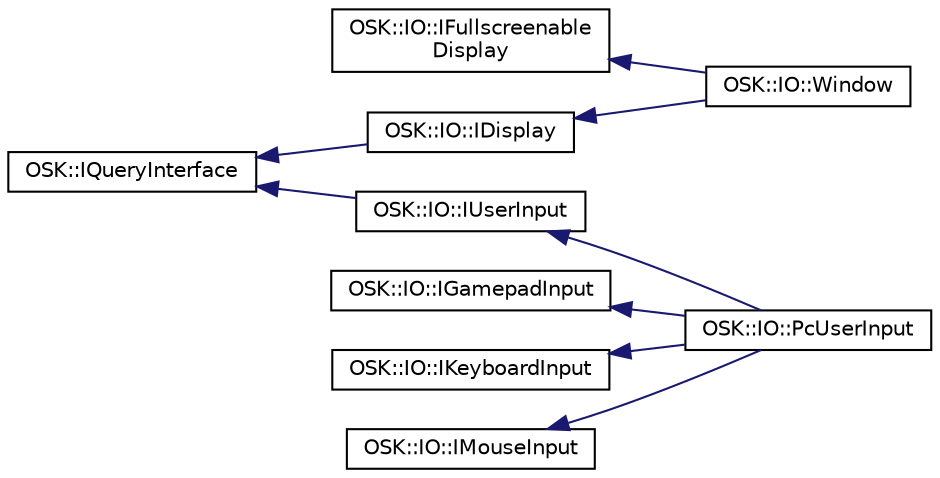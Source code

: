 digraph "Representación gráfica de la clase"
{
 // LATEX_PDF_SIZE
  edge [fontname="Helvetica",fontsize="10",labelfontname="Helvetica",labelfontsize="10"];
  node [fontname="Helvetica",fontsize="10",shape=record];
  rankdir="LR";
  Node0 [label="OSK::IO::IFullscreenable\lDisplay",height=0.2,width=0.4,color="black", fillcolor="white", style="filled",URL="$class_o_s_k_1_1_i_o_1_1_i_fullscreenable_display.html",tooltip="Interfaz que representa un display que puede alternar entre pantalla completa y modo ventana."];
  Node0 -> Node1 [dir="back",color="midnightblue",fontsize="10",style="solid",fontname="Helvetica"];
  Node1 [label="OSK::IO::Window",height=0.2,width=0.4,color="black", fillcolor="white", style="filled",URL="$class_o_s_k_1_1_i_o_1_1_window.html",tooltip="Clase que representa una ventana. En esta ventana se renderizará el juego. También se encarga del inp..."];
  Node6 [label="OSK::IO::IGamepadInput",height=0.2,width=0.4,color="black", fillcolor="white", style="filled",URL="$class_o_s_k_1_1_i_o_1_1_i_gamepad_input.html",tooltip="Interfaz para leer la entrada del usuario a través de uno o varios mandos."];
  Node6 -> Node5 [dir="back",color="midnightblue",fontsize="10",style="solid",fontname="Helvetica"];
  Node5 [label="OSK::IO::PcUserInput",height=0.2,width=0.4,color="black", fillcolor="white", style="filled",URL="$class_o_s_k_1_1_i_o_1_1_pc_user_input.html",tooltip="Input para PC (Windows / Linux / Mac)."];
  Node7 [label="OSK::IO::IKeyboardInput",height=0.2,width=0.4,color="black", fillcolor="white", style="filled",URL="$class_o_s_k_1_1_i_o_1_1_i_keyboard_input.html",tooltip="Interfaz para leer la entrada del usuario a través del teclado."];
  Node7 -> Node5 [dir="back",color="midnightblue",fontsize="10",style="solid",fontname="Helvetica"];
  Node8 [label="OSK::IO::IMouseInput",height=0.2,width=0.4,color="black", fillcolor="white", style="filled",URL="$class_o_s_k_1_1_i_o_1_1_i_mouse_input.html",tooltip="Interfaz para leer la entrada del usuario a través del ratón."];
  Node8 -> Node5 [dir="back",color="midnightblue",fontsize="10",style="solid",fontname="Helvetica"];
  Node3 [label="OSK::IQueryInterface",height=0.2,width=0.4,color="black", fillcolor="white", style="filled",URL="$class_o_s_k_1_1_i_query_interface.html",tooltip="Esta interfaz permite obtener acceso a los métodos de una interfaz en concreto del objeto...."];
  Node3 -> Node2 [dir="back",color="midnightblue",fontsize="10",style="solid",fontname="Helvetica"];
  Node2 [label="OSK::IO::IDisplay",height=0.2,width=0.4,color="black", fillcolor="white", style="filled",URL="$class_o_s_k_1_1_i_o_1_1_i_display.html",tooltip="Interfaz que representa un display: la pantalla sobre la que se renderiza."];
  Node2 -> Node1 [dir="back",color="midnightblue",fontsize="10",style="solid",fontname="Helvetica"];
  Node3 -> Node4 [dir="back",color="midnightblue",fontsize="10",style="solid",fontname="Helvetica"];
  Node4 [label="OSK::IO::IUserInput",height=0.2,width=0.4,color="black", fillcolor="white", style="filled",URL="$class_o_s_k_1_1_i_o_1_1_i_user_input.html",tooltip="Interfaz para clases que permiten recoger la entrada del usuario."];
  Node4 -> Node5 [dir="back",color="midnightblue",fontsize="10",style="solid",fontname="Helvetica"];
}
